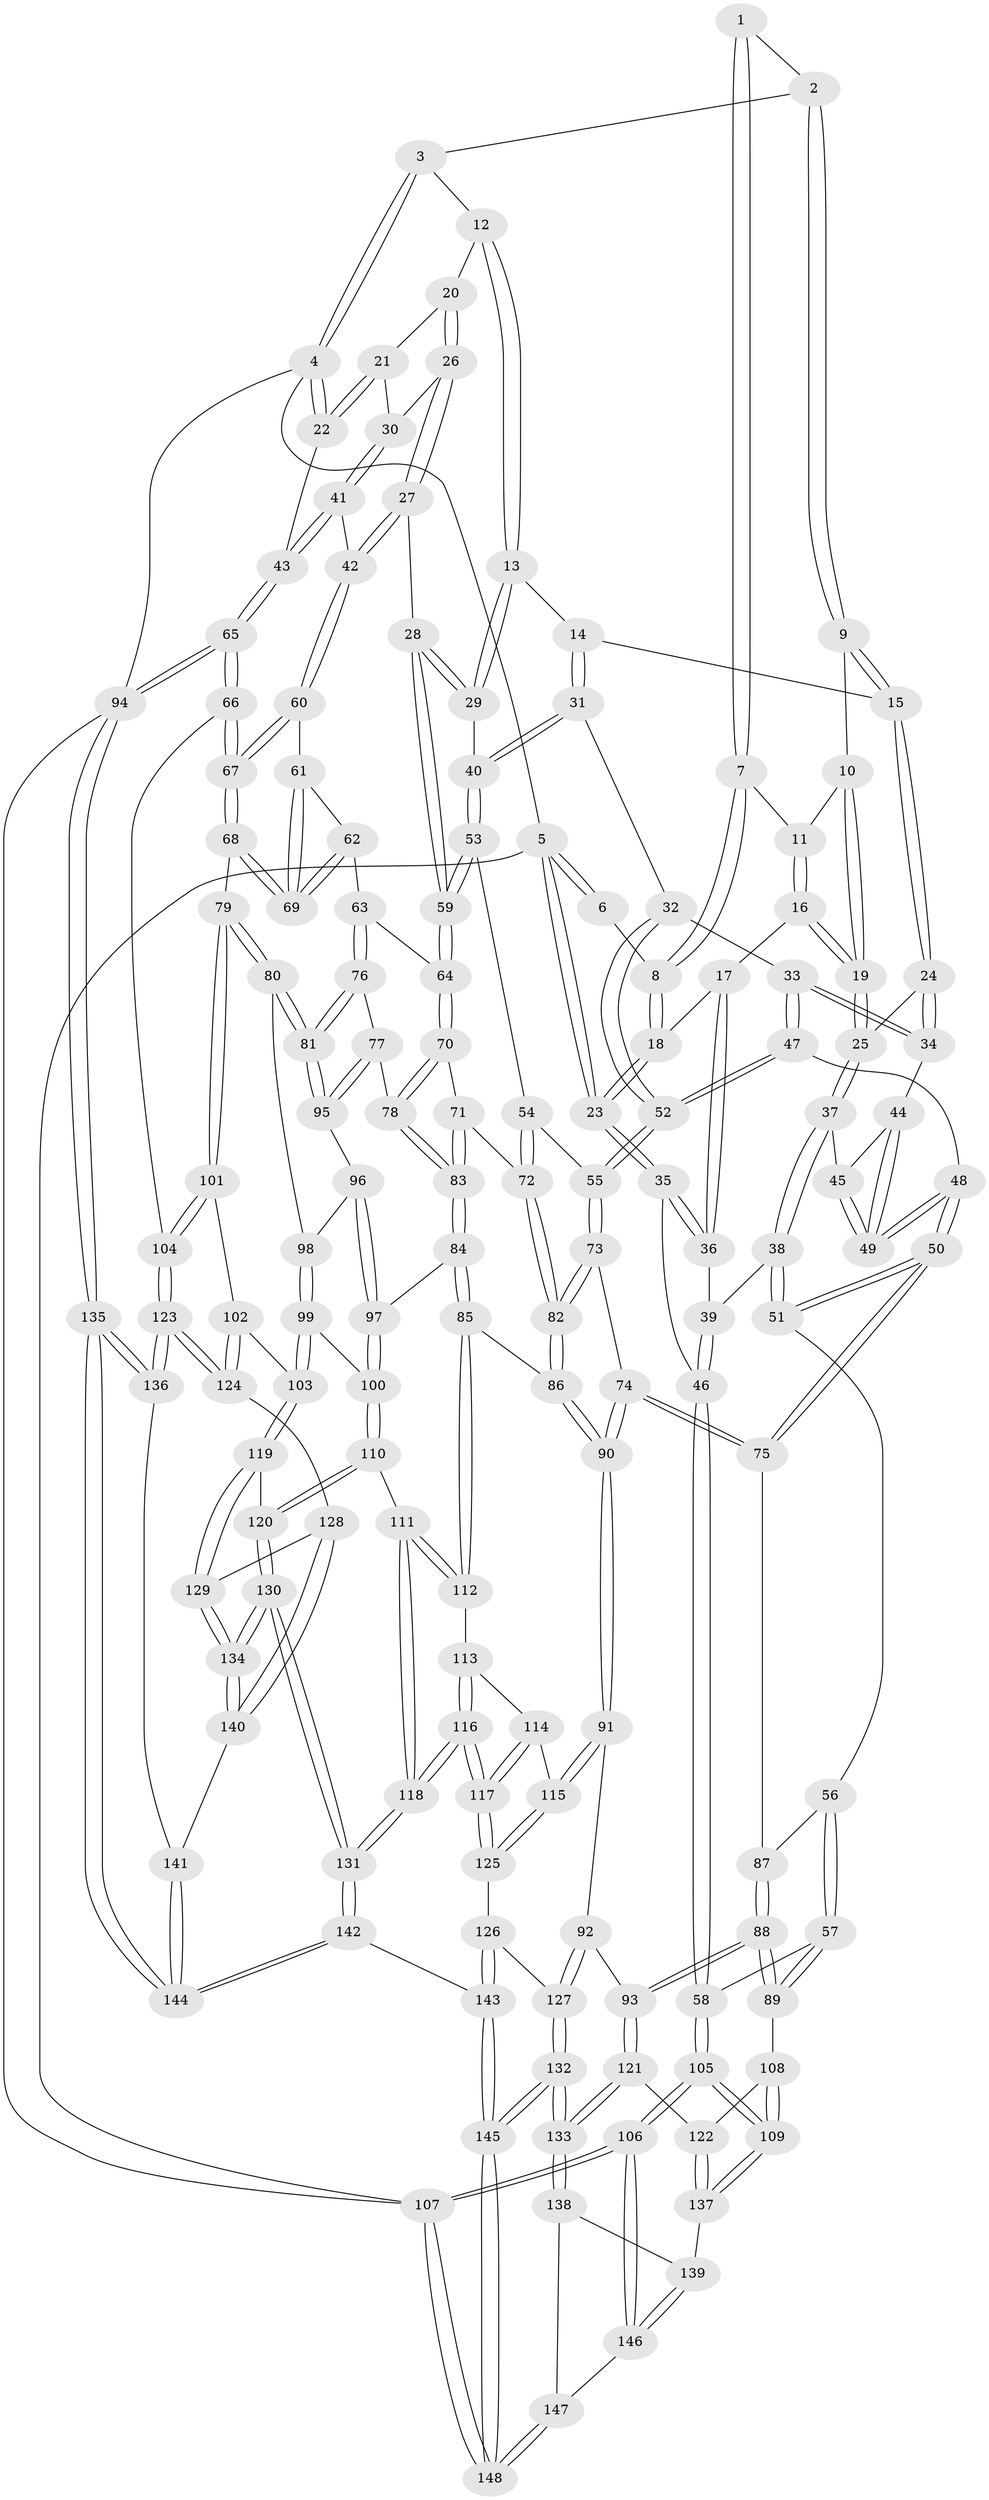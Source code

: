 // coarse degree distribution, {3: 0.7692307692307693, 4: 0.20192307692307693, 2: 0.028846153846153848}
// Generated by graph-tools (version 1.1) at 2025/38/03/04/25 23:38:20]
// undirected, 148 vertices, 367 edges
graph export_dot {
  node [color=gray90,style=filled];
  1 [pos="+0.3991699970240441+0"];
  2 [pos="+0.4650752608299201+0"];
  3 [pos="+0.7173875121188783+0"];
  4 [pos="+1+0"];
  5 [pos="+0+0"];
  6 [pos="+0.1659221649718321+0"];
  7 [pos="+0.3941565292640765+0.005485572996774234"];
  8 [pos="+0.22252878774461926+0.13523049903614348"];
  9 [pos="+0.5305531564281043+0.1487248761840522"];
  10 [pos="+0.46965028010826676+0.13246359595009832"];
  11 [pos="+0.4142120532486296+0.0869201737213003"];
  12 [pos="+0.7248733372837773+0.028399321313131526"];
  13 [pos="+0.6415292132814624+0.1580323040618944"];
  14 [pos="+0.591230228487577+0.16067659619641206"];
  15 [pos="+0.5617755111895898+0.16146171662806297"];
  16 [pos="+0.302713556507364+0.1898548855221529"];
  17 [pos="+0.21726290337200002+0.17884937250963848"];
  18 [pos="+0.21740608191925867+0.16865419306366752"];
  19 [pos="+0.38172470802761693+0.25959608039394233"];
  20 [pos="+0.8758276046642488+0.13898868863030947"];
  21 [pos="+0.991291615393929+0.10695461707601214"];
  22 [pos="+1+0"];
  23 [pos="+0+0"];
  24 [pos="+0.4376091954115671+0.31081376264635757"];
  25 [pos="+0.3896059314221394+0.2767399148764936"];
  26 [pos="+0.8865062303589842+0.25000393163794715"];
  27 [pos="+0.7869247649173541+0.3568263236373252"];
  28 [pos="+0.7305343719147597+0.3595430247916007"];
  29 [pos="+0.6736335681865591+0.2976038065761526"];
  30 [pos="+0.9784350979015325+0.28435588719362037"];
  31 [pos="+0.49001406693060295+0.3604158587888037"];
  32 [pos="+0.47918145677364765+0.355915718850956"];
  33 [pos="+0.47368416230874316+0.35344248973699094"];
  34 [pos="+0.45026562701757283+0.3378905048158581"];
  35 [pos="+0+0"];
  36 [pos="+0.16268282531478304+0.23209898439469795"];
  37 [pos="+0.27177851597415464+0.3618148541891183"];
  38 [pos="+0.19672330954405026+0.3376351610183342"];
  39 [pos="+0.15516779694686192+0.273472908118496"];
  40 [pos="+0.5038941784769001+0.36679012649268244"];
  41 [pos="+1+0.31300645409939304"];
  42 [pos="+0.8724321982982689+0.4253468589253891"];
  43 [pos="+1+0.3454541800504688"];
  44 [pos="+0.44653073612848426+0.34142184538768855"];
  45 [pos="+0.28408720649334585+0.3772742908036171"];
  46 [pos="+0+0.4528401951754433"];
  47 [pos="+0.41720019058054925+0.4915513926297442"];
  48 [pos="+0.3383956185307855+0.468745605595871"];
  49 [pos="+0.3378159501718234+0.45171463899233105"];
  50 [pos="+0.3046537120713392+0.5148290263155668"];
  51 [pos="+0.16873878576607756+0.47566367558204975"];
  52 [pos="+0.4396161835076925+0.5053368017255482"];
  53 [pos="+0.52580352610832+0.43833082320854894"];
  54 [pos="+0.5061360057487457+0.48395964255660645"];
  55 [pos="+0.46676424852701953+0.5237513649440899"];
  56 [pos="+0.12956607215900276+0.5073022615678536"];
  57 [pos="+0.061876481303454765+0.5379038046458133"];
  58 [pos="+0+0.467144212913232"];
  59 [pos="+0.6847182703013716+0.47706335875598727"];
  60 [pos="+0.8832390649582066+0.4461114141427496"];
  61 [pos="+0.8500254850759364+0.49488266382206086"];
  62 [pos="+0.7925543766598261+0.5445742315544659"];
  63 [pos="+0.7840239726632269+0.5436353304307872"];
  64 [pos="+0.6847200518943435+0.4772991939561195"];
  65 [pos="+1+0.6033275180419018"];
  66 [pos="+1+0.6033635623550748"];
  67 [pos="+1+0.5836738533700171"];
  68 [pos="+0.8821753680697259+0.6328301029961623"];
  69 [pos="+0.8724604812770851+0.6205013740365508"];
  70 [pos="+0.676495670420009+0.4939734958875264"];
  71 [pos="+0.6168846281527908+0.5370093762543826"];
  72 [pos="+0.6050488941305662+0.5427294456303475"];
  73 [pos="+0.46687192304061736+0.525118449239087"];
  74 [pos="+0.36018289743206483+0.5980670344251178"];
  75 [pos="+0.30507417831119965+0.5277576225962839"];
  76 [pos="+0.7697593452562584+0.5845284874870904"];
  77 [pos="+0.7258239109755358+0.6216306879322263"];
  78 [pos="+0.687238773806488+0.5571113832537037"];
  79 [pos="+0.8535998153404781+0.6620729844386931"];
  80 [pos="+0.8120280503634629+0.6615881579895967"];
  81 [pos="+0.809215832494723+0.6600039463212272"];
  82 [pos="+0.5176385699655209+0.6348849475148628"];
  83 [pos="+0.6410915775057565+0.6511125458985599"];
  84 [pos="+0.6330727647763621+0.6850382447245746"];
  85 [pos="+0.5591893649050235+0.6922654685250219"];
  86 [pos="+0.5152909784066749+0.6640278050980483"];
  87 [pos="+0.2434328671325236+0.6021508946227865"];
  88 [pos="+0.21045210120660318+0.7321714377810774"];
  89 [pos="+0.1494209530851953+0.7028097701272471"];
  90 [pos="+0.38773572062166656+0.7168211027012926"];
  91 [pos="+0.3761397747034973+0.7309394391861019"];
  92 [pos="+0.32948749813846684+0.7380721562614135"];
  93 [pos="+0.2120138936887005+0.7339736287481916"];
  94 [pos="+1+1"];
  95 [pos="+0.7269757209166526+0.634168670261293"];
  96 [pos="+0.7143018171107911+0.648319492215305"];
  97 [pos="+0.6499069385666656+0.6903214922253277"];
  98 [pos="+0.7569441600377373+0.7117543201764708"];
  99 [pos="+0.7235317117275577+0.7717801249401339"];
  100 [pos="+0.7151003605479618+0.7687324133171776"];
  101 [pos="+0.855007865698956+0.7459058967036192"];
  102 [pos="+0.8120004703875483+0.7882526556711656"];
  103 [pos="+0.7393149360356991+0.7878307551172444"];
  104 [pos="+0.940671150600545+0.7878021442686944"];
  105 [pos="+0+0.7776039302421889"];
  106 [pos="+0+1"];
  107 [pos="+0+1"];
  108 [pos="+0+0.7592786068319333"];
  109 [pos="+0+0.7779792222194183"];
  110 [pos="+0.6296032620769223+0.8171819776671144"];
  111 [pos="+0.611930515857057+0.8199967468808961"];
  112 [pos="+0.5628096431472832+0.7220612443216435"];
  113 [pos="+0.5289628983221406+0.7970867814576864"];
  114 [pos="+0.4947084287859651+0.7950615127202144"];
  115 [pos="+0.3861588160559968+0.7518202284717477"];
  116 [pos="+0.5294696450199031+0.9087773777142577"];
  117 [pos="+0.5176434546342634+0.9020334372716022"];
  118 [pos="+0.5487001251373345+0.9277401587735025"];
  119 [pos="+0.7354376884954538+0.8197284257614386"];
  120 [pos="+0.6790979136381061+0.8666801748373756"];
  121 [pos="+0.20245653331101823+0.7712811113050941"];
  122 [pos="+0.10592275260620153+0.8623604277163812"];
  123 [pos="+0.9274134942893093+0.8730368131835139"];
  124 [pos="+0.8284113836076901+0.822537412374588"];
  125 [pos="+0.42106357457276583+0.8528745803517658"];
  126 [pos="+0.3840608024915125+0.8985566527230293"];
  127 [pos="+0.3073498015292964+0.9180697567350253"];
  128 [pos="+0.8087715875654691+0.8935224094607568"];
  129 [pos="+0.7526482052397617+0.8792435205890609"];
  130 [pos="+0.6440632071141091+1"];
  131 [pos="+0.5994670700359491+1"];
  132 [pos="+0.2511603401748302+0.9589818115526709"];
  133 [pos="+0.24664631319874053+0.9540884818812816"];
  134 [pos="+0.6875442394123867+0.97355801895865"];
  135 [pos="+1+1"];
  136 [pos="+0.9475645900760032+0.9520269765419888"];
  137 [pos="+0.08979910650629286+0.9028066424020764"];
  138 [pos="+0.11642475889654552+0.9337527159267139"];
  139 [pos="+0.09116474715011307+0.909274698020405"];
  140 [pos="+0.828128060050814+0.920464538937286"];
  141 [pos="+0.8309455702463772+0.9223788769085103"];
  142 [pos="+0.5916768457702453+1"];
  143 [pos="+0.4592072390391182+1"];
  144 [pos="+0.6311996228308464+1"];
  145 [pos="+0.3094972054118316+1"];
  146 [pos="+0+1"];
  147 [pos="+0.11149971067665351+0.9724131488708702"];
  148 [pos="+0.09102404904717343+1"];
  1 -- 2;
  1 -- 7;
  1 -- 7;
  2 -- 3;
  2 -- 9;
  2 -- 9;
  3 -- 4;
  3 -- 4;
  3 -- 12;
  4 -- 5;
  4 -- 22;
  4 -- 22;
  4 -- 94;
  5 -- 6;
  5 -- 6;
  5 -- 23;
  5 -- 23;
  5 -- 107;
  6 -- 8;
  7 -- 8;
  7 -- 8;
  7 -- 11;
  8 -- 18;
  8 -- 18;
  9 -- 10;
  9 -- 15;
  9 -- 15;
  10 -- 11;
  10 -- 19;
  10 -- 19;
  11 -- 16;
  11 -- 16;
  12 -- 13;
  12 -- 13;
  12 -- 20;
  13 -- 14;
  13 -- 29;
  13 -- 29;
  14 -- 15;
  14 -- 31;
  14 -- 31;
  15 -- 24;
  15 -- 24;
  16 -- 17;
  16 -- 19;
  16 -- 19;
  17 -- 18;
  17 -- 36;
  17 -- 36;
  18 -- 23;
  18 -- 23;
  19 -- 25;
  19 -- 25;
  20 -- 21;
  20 -- 26;
  20 -- 26;
  21 -- 22;
  21 -- 22;
  21 -- 30;
  22 -- 43;
  23 -- 35;
  23 -- 35;
  24 -- 25;
  24 -- 34;
  24 -- 34;
  25 -- 37;
  25 -- 37;
  26 -- 27;
  26 -- 27;
  26 -- 30;
  27 -- 28;
  27 -- 42;
  27 -- 42;
  28 -- 29;
  28 -- 29;
  28 -- 59;
  28 -- 59;
  29 -- 40;
  30 -- 41;
  30 -- 41;
  31 -- 32;
  31 -- 40;
  31 -- 40;
  32 -- 33;
  32 -- 52;
  32 -- 52;
  33 -- 34;
  33 -- 34;
  33 -- 47;
  33 -- 47;
  34 -- 44;
  35 -- 36;
  35 -- 36;
  35 -- 46;
  36 -- 39;
  37 -- 38;
  37 -- 38;
  37 -- 45;
  38 -- 39;
  38 -- 51;
  38 -- 51;
  39 -- 46;
  39 -- 46;
  40 -- 53;
  40 -- 53;
  41 -- 42;
  41 -- 43;
  41 -- 43;
  42 -- 60;
  42 -- 60;
  43 -- 65;
  43 -- 65;
  44 -- 45;
  44 -- 49;
  44 -- 49;
  45 -- 49;
  45 -- 49;
  46 -- 58;
  46 -- 58;
  47 -- 48;
  47 -- 52;
  47 -- 52;
  48 -- 49;
  48 -- 49;
  48 -- 50;
  48 -- 50;
  50 -- 51;
  50 -- 51;
  50 -- 75;
  50 -- 75;
  51 -- 56;
  52 -- 55;
  52 -- 55;
  53 -- 54;
  53 -- 59;
  53 -- 59;
  54 -- 55;
  54 -- 72;
  54 -- 72;
  55 -- 73;
  55 -- 73;
  56 -- 57;
  56 -- 57;
  56 -- 87;
  57 -- 58;
  57 -- 89;
  57 -- 89;
  58 -- 105;
  58 -- 105;
  59 -- 64;
  59 -- 64;
  60 -- 61;
  60 -- 67;
  60 -- 67;
  61 -- 62;
  61 -- 69;
  61 -- 69;
  62 -- 63;
  62 -- 69;
  62 -- 69;
  63 -- 64;
  63 -- 76;
  63 -- 76;
  64 -- 70;
  64 -- 70;
  65 -- 66;
  65 -- 66;
  65 -- 94;
  65 -- 94;
  66 -- 67;
  66 -- 67;
  66 -- 104;
  67 -- 68;
  67 -- 68;
  68 -- 69;
  68 -- 69;
  68 -- 79;
  70 -- 71;
  70 -- 78;
  70 -- 78;
  71 -- 72;
  71 -- 83;
  71 -- 83;
  72 -- 82;
  72 -- 82;
  73 -- 74;
  73 -- 82;
  73 -- 82;
  74 -- 75;
  74 -- 75;
  74 -- 90;
  74 -- 90;
  75 -- 87;
  76 -- 77;
  76 -- 81;
  76 -- 81;
  77 -- 78;
  77 -- 95;
  77 -- 95;
  78 -- 83;
  78 -- 83;
  79 -- 80;
  79 -- 80;
  79 -- 101;
  79 -- 101;
  80 -- 81;
  80 -- 81;
  80 -- 98;
  81 -- 95;
  81 -- 95;
  82 -- 86;
  82 -- 86;
  83 -- 84;
  83 -- 84;
  84 -- 85;
  84 -- 85;
  84 -- 97;
  85 -- 86;
  85 -- 112;
  85 -- 112;
  86 -- 90;
  86 -- 90;
  87 -- 88;
  87 -- 88;
  88 -- 89;
  88 -- 89;
  88 -- 93;
  88 -- 93;
  89 -- 108;
  90 -- 91;
  90 -- 91;
  91 -- 92;
  91 -- 115;
  91 -- 115;
  92 -- 93;
  92 -- 127;
  92 -- 127;
  93 -- 121;
  93 -- 121;
  94 -- 135;
  94 -- 135;
  94 -- 107;
  95 -- 96;
  96 -- 97;
  96 -- 97;
  96 -- 98;
  97 -- 100;
  97 -- 100;
  98 -- 99;
  98 -- 99;
  99 -- 100;
  99 -- 103;
  99 -- 103;
  100 -- 110;
  100 -- 110;
  101 -- 102;
  101 -- 104;
  101 -- 104;
  102 -- 103;
  102 -- 124;
  102 -- 124;
  103 -- 119;
  103 -- 119;
  104 -- 123;
  104 -- 123;
  105 -- 106;
  105 -- 106;
  105 -- 109;
  105 -- 109;
  106 -- 107;
  106 -- 107;
  106 -- 146;
  106 -- 146;
  107 -- 148;
  107 -- 148;
  108 -- 109;
  108 -- 109;
  108 -- 122;
  109 -- 137;
  109 -- 137;
  110 -- 111;
  110 -- 120;
  110 -- 120;
  111 -- 112;
  111 -- 112;
  111 -- 118;
  111 -- 118;
  112 -- 113;
  113 -- 114;
  113 -- 116;
  113 -- 116;
  114 -- 115;
  114 -- 117;
  114 -- 117;
  115 -- 125;
  115 -- 125;
  116 -- 117;
  116 -- 117;
  116 -- 118;
  116 -- 118;
  117 -- 125;
  117 -- 125;
  118 -- 131;
  118 -- 131;
  119 -- 120;
  119 -- 129;
  119 -- 129;
  120 -- 130;
  120 -- 130;
  121 -- 122;
  121 -- 133;
  121 -- 133;
  122 -- 137;
  122 -- 137;
  123 -- 124;
  123 -- 124;
  123 -- 136;
  123 -- 136;
  124 -- 128;
  125 -- 126;
  126 -- 127;
  126 -- 143;
  126 -- 143;
  127 -- 132;
  127 -- 132;
  128 -- 129;
  128 -- 140;
  128 -- 140;
  129 -- 134;
  129 -- 134;
  130 -- 131;
  130 -- 131;
  130 -- 134;
  130 -- 134;
  131 -- 142;
  131 -- 142;
  132 -- 133;
  132 -- 133;
  132 -- 145;
  132 -- 145;
  133 -- 138;
  133 -- 138;
  134 -- 140;
  134 -- 140;
  135 -- 136;
  135 -- 136;
  135 -- 144;
  135 -- 144;
  136 -- 141;
  137 -- 139;
  138 -- 139;
  138 -- 147;
  139 -- 146;
  139 -- 146;
  140 -- 141;
  141 -- 144;
  141 -- 144;
  142 -- 143;
  142 -- 144;
  142 -- 144;
  143 -- 145;
  143 -- 145;
  145 -- 148;
  145 -- 148;
  146 -- 147;
  147 -- 148;
  147 -- 148;
}
